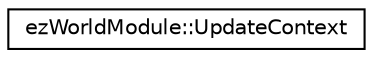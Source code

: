 digraph "Graphical Class Hierarchy"
{
 // LATEX_PDF_SIZE
  edge [fontname="Helvetica",fontsize="10",labelfontname="Helvetica",labelfontsize="10"];
  node [fontname="Helvetica",fontsize="10",shape=record];
  rankdir="LR";
  Node0 [label="ezWorldModule::UpdateContext",height=0.2,width=0.4,color="black", fillcolor="white", style="filled",URL="$d6/d3c/structez_world_module_1_1_update_context.htm",tooltip=" "];
}
